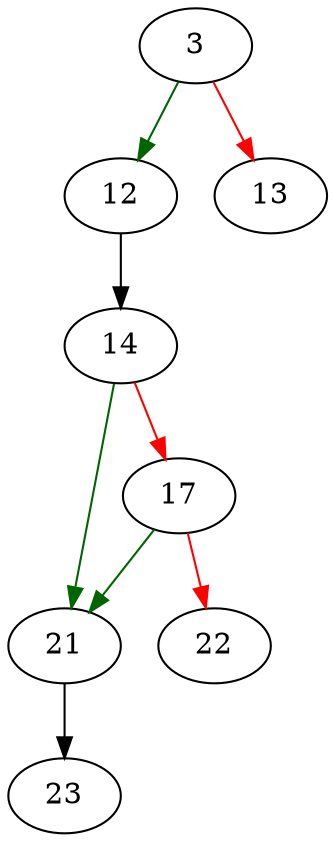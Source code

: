 strict digraph "expertHandleSQL" {
	// Node definitions.
	3 [entry=true];
	12;
	13;
	14;
	21;
	17;
	22;
	23;

	// Edge definitions.
	3 -> 12 [
		color=darkgreen
		cond=true
	];
	3 -> 13 [
		color=red
		cond=false
	];
	12 -> 14;
	14 -> 21 [
		color=darkgreen
		cond=true
	];
	14 -> 17 [
		color=red
		cond=false
	];
	21 -> 23;
	17 -> 21 [
		color=darkgreen
		cond=true
	];
	17 -> 22 [
		color=red
		cond=false
	];
}